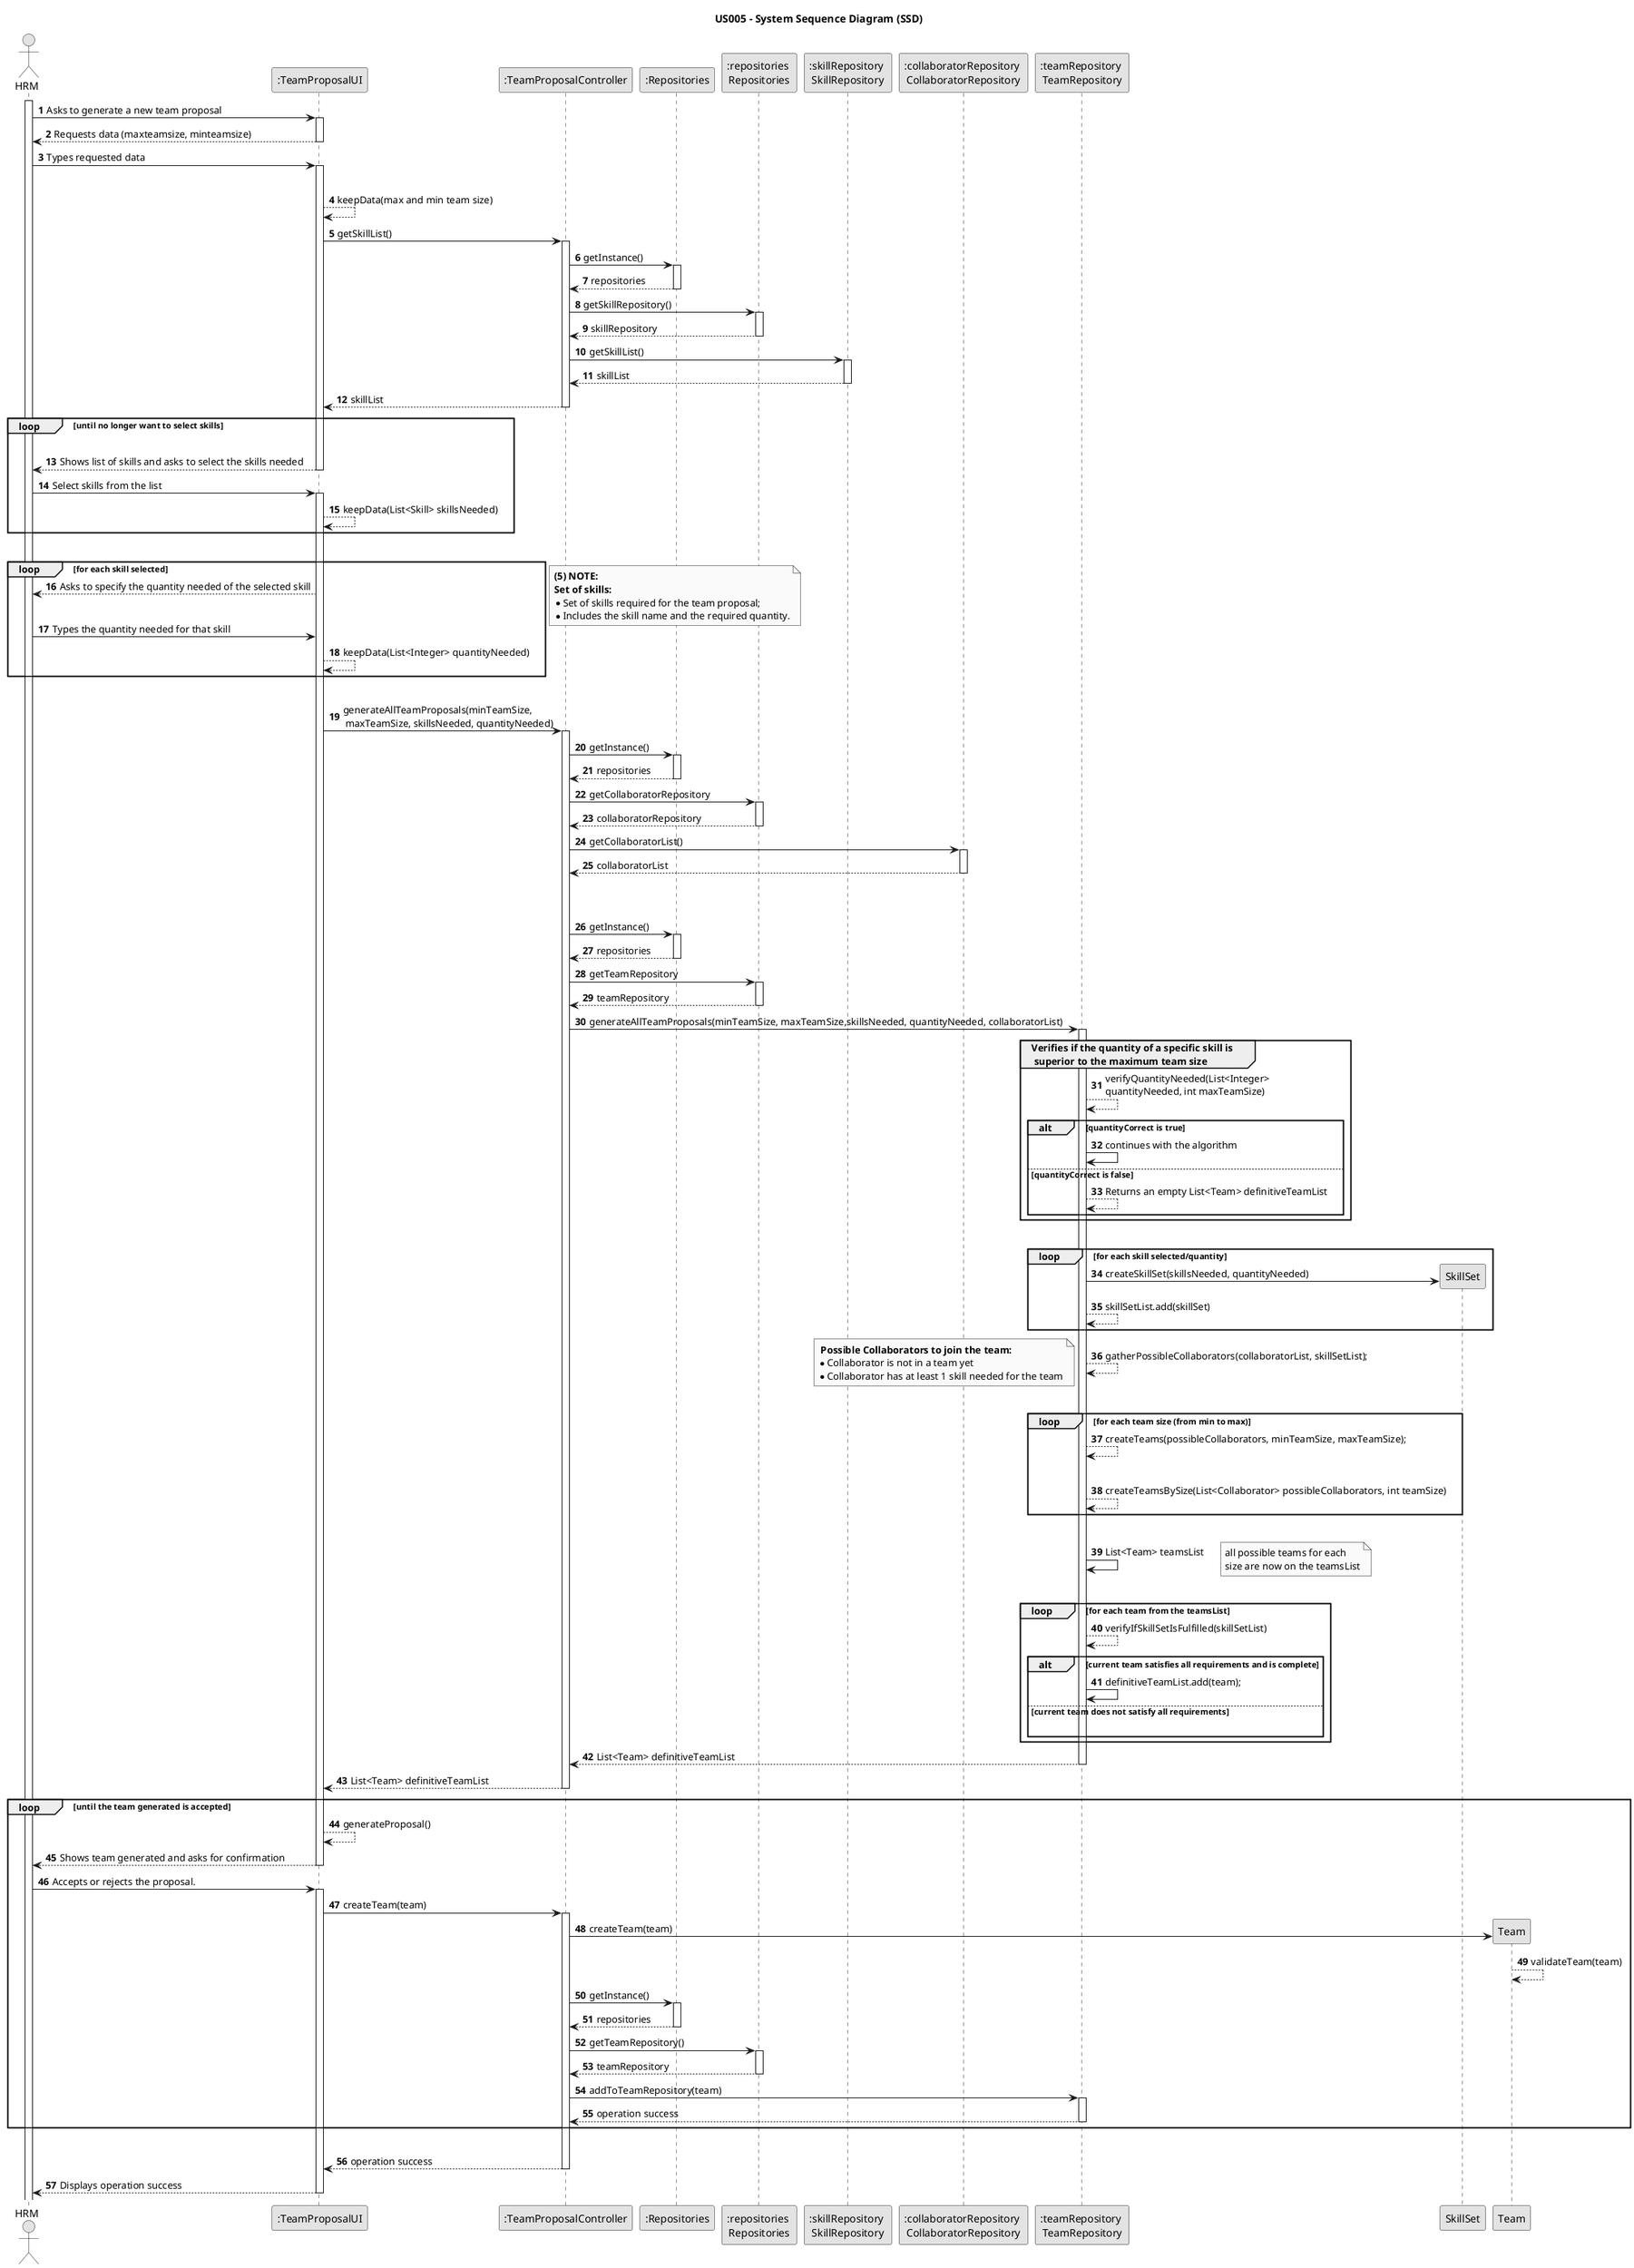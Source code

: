 @startuml
skinparam monochrome true
skinparam packageStyle rectangle
skinparam shadowing false

title US005 - System Sequence Diagram (SSD)

autonumber

actor "HRM" as HRM
participant ":TeamProposalUI" as UI
participant ":TeamProposalController" as CTRL
participant ":Repositories" as REP
participant ":repositories \nRepositories" as REPS
participant ":skillRepository \nSkillRepository" as SR
participant ":collaboratorRepository \nCollaboratorRepository" as CR
participant ":teamRepository \nTeamRepository" as TR



activate HRM

    HRM -> UI : Asks to generate a new team proposal
    activate UI

        UI --> HRM : Requests data (maxteamsize, minteamsize)
    deactivate UI



    HRM -> UI : Types requested data


    |||

            activate UI
                UI --> UI : keepData(max and min team size)
                UI -> CTRL : getSkillList()

                activate CTRL

                    CTRL -> REP : getInstance()

                    activate REP

                        REP --> CTRL : repositories
                    deactivate REP
                    CTRL -> REPS : getSkillRepository()

                    activate REPS

                        REPS --> CTRL : skillRepository
                    deactivate REPS

                    CTRL -> SR : getSkillList()

                    activate SR

                    SR --> CTRL : skillList
                    deactivate SR

                    CTRL --> UI : skillList
                deactivate CTRL
                loop until no longer want to select skills
                |||
                UI --> HRM : Shows list of skills and asks to select the skills needed

            deactivate UI

            HRM -> UI : Select skills from the list
            activate UI
            UI --> UI : keepData(List<Skill> skillsNeeded)



        end loop

  |||

        loop for each skill selected

        activate UI

        UI --> HRM : Asks to specify the quantity needed of the selected skill
|||
HRM -> UI : Types the quantity needed for that skill

UI --> UI : keepData(List<Integer> quantityNeeded)

end loop
note right
                **(5) NOTE:**
                **Set of skills:**
                *Set of skills required for the team proposal;
                *Includes the skill name and the required quantity.
        end note

|||
UI -> CTRL : generateAllTeamProposals(minTeamSize,\n maxTeamSize, skillsNeeded, quantityNeeded)

activate CTRL

CTRL -> REP : getInstance()
activate REP
REP --> CTRL : repositories
deactivate REP
CTRL -> REPS : getCollaboratorRepository
activate REPS
REPS --> CTRL : collaboratorRepository
deactivate REPS
CTRL -> CR : getCollaboratorList()
activate CR
CR --> CTRL : collaboratorList
deactivate CR
|||
|||
CTRL -> REP : getInstance()
activate REP
REP --> CTRL : repositories
deactivate REP
CTRL -> REPS : getTeamRepository
activate REPS
REPS --> CTRL : teamRepository
deactivate REPS
CTRL -> TR : generateAllTeamProposals(minTeamSize, maxTeamSize,skillsNeeded, quantityNeeded, collaboratorList)
activate TR

group Verifies if the quantity of a specific skill is\n superior to the maximum team size
    TR --> TR : verifyQuantityNeeded(List<Integer> \nquantityNeeded, int maxTeamSize)
    alt quantityCorrect is true

    TR -> TR : continues with the algorithm

else quantityCorrect is false

    TR --> TR : Returns an empty List<Team> definitiveTeamList
end

end

|||

loop for each skill selected/quantity
TR -> SkillSet** : createSkillSet(skillsNeeded, quantityNeeded)
TR --> TR : skillSetList.add(skillSet)
end

TR --> TR : gatherPossibleCollaborators(collaboratorList, skillSetList);

note left
 **Possible Collaborators to join the team:**
*Collaborator is not in a team yet
*Collaborator has at least 1 skill needed for the team
end note

|||

loop for each team size (from min to max)
TR --> TR : createTeams(possibleCollaborators, minTeamSize, maxTeamSize);
|||
TR --> TR: createTeamsBySize(List<Collaborator> possibleCollaborators, int teamSize)
end
|||
TR -> TR: List<Team> teamsList
note right
all possible teams for each
size are now on the teamsList
end note
|||
loop for each team from the teamsList

TR --> TR: verifyIfSkillSetIsFulfilled(skillSetList)
alt current team satisfies all requirements and is complete

    TR -> TR : definitiveTeamList.add(team);

else current team does not satisfy all requirements
|||


end

end
TR --> CTRL : List<Team> definitiveTeamList
deactivate TR



CTRL --> UI : List<Team> definitiveTeamList

deactivate CTRL







    loop until the team generated is accepted
    UI --> UI: generateProposal()


        UI --> HRM : Shows team generated and asks for confirmation

    deactivate UI


    HRM -> UI : Accepts or rejects the proposal.
    activate UI
        UI -> CTRL : createTeam(team)
        activate CTRL

            CTRL -> Team** : createTeam(team)
            Team --> Team : validateTeam(team)
            CTRL -> REP : getInstance()

                activate REP
                REP --> CTRL : repositories
                deactivate REP
                CTRL -> REPS : getTeamRepository()

                activate REPS
                REPS --> CTRL : teamRepository
                deactivate REPS
                CTRL -> TR : addToTeamRepository(team)

                activate TR
                TR --> CTRL : operation success
                deactivate TR


    end loop
    |||
        CTRL --> UI : operation success
        deactivate CTRL


        UI --> HRM : Displays operation success
    deactivate UI

@enduml